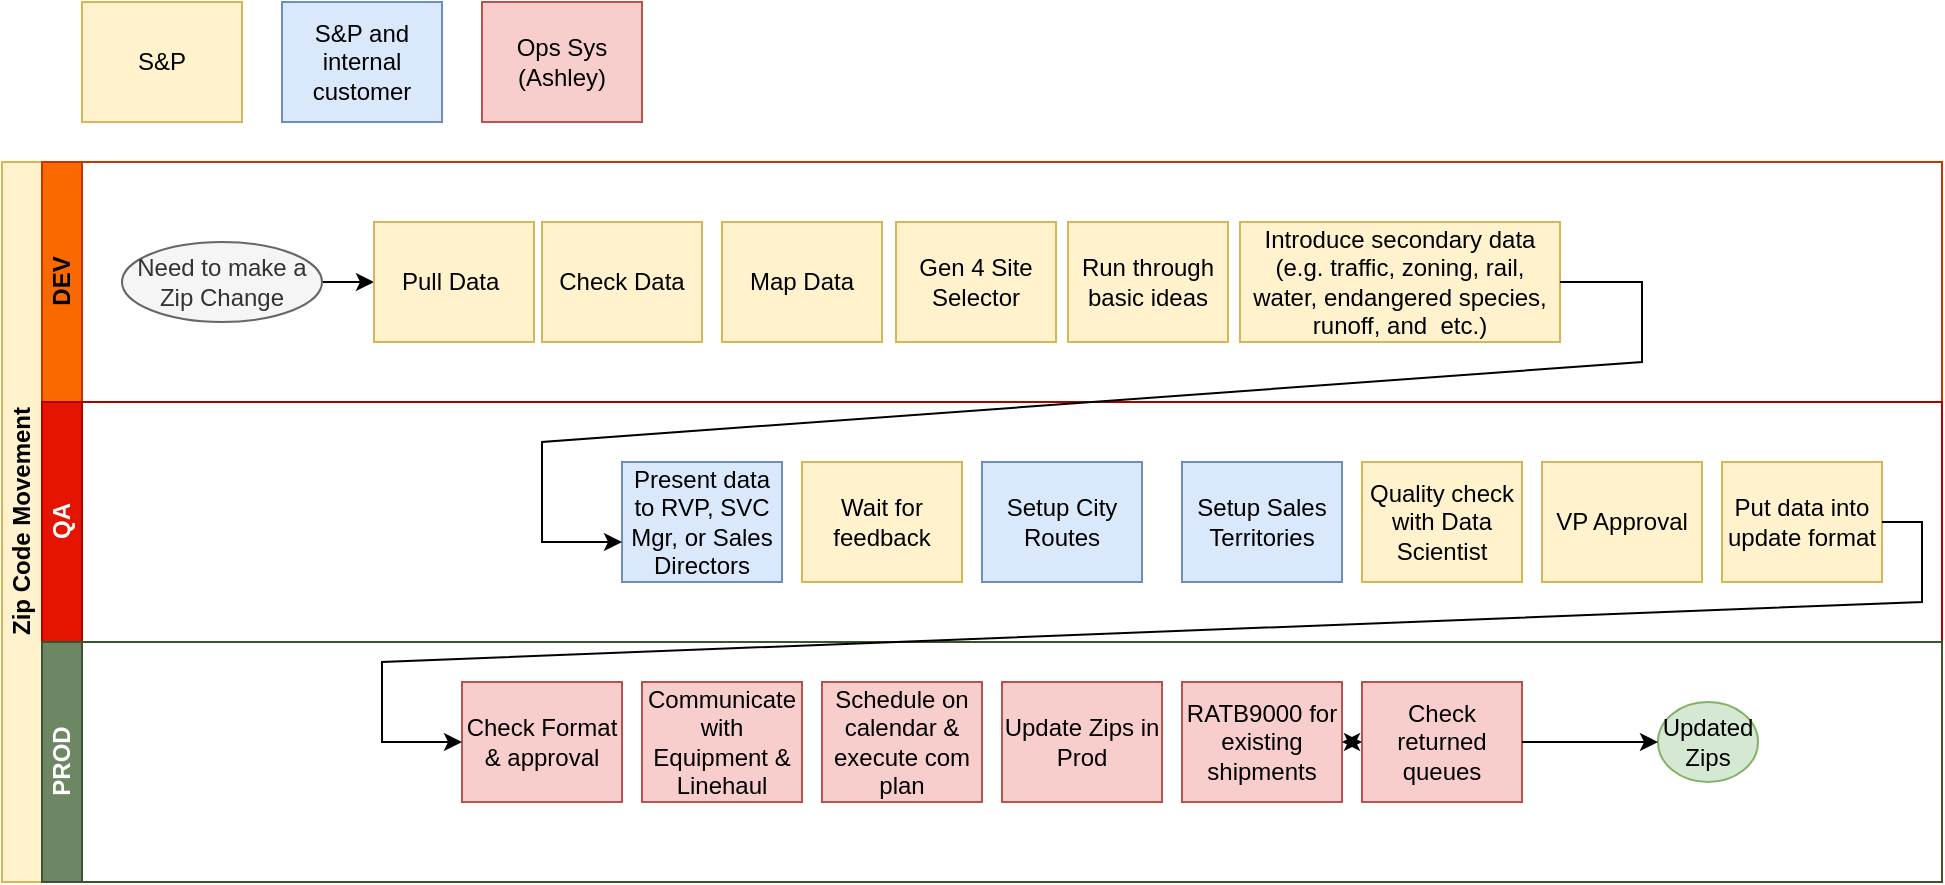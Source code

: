 <mxfile version="20.0.4" type="github">
  <diagram id="prtHgNgQTEPvFCAcTncT" name="Page-1">
    <mxGraphModel dx="1402" dy="741" grid="1" gridSize="10" guides="1" tooltips="1" connect="1" arrows="1" fold="1" page="1" pageScale="1" pageWidth="1169" pageHeight="827" math="0" shadow="0">
      <root>
        <mxCell id="0" />
        <mxCell id="1" parent="0" />
        <mxCell id="dNxyNK7c78bLwvsdeMH5-19" value="Zip Code Movement" style="swimlane;html=1;childLayout=stackLayout;resizeParent=1;resizeParentMax=0;horizontal=0;startSize=20;horizontalStack=0;fillColor=#fff2cc;strokeColor=#d6b656;" parent="1" vertex="1">
          <mxGeometry x="120" y="120" width="970" height="360" as="geometry" />
        </mxCell>
        <mxCell id="dNxyNK7c78bLwvsdeMH5-20" value="DEV" style="swimlane;html=1;startSize=20;horizontal=0;fillColor=#fa6800;fontColor=#000000;strokeColor=#C73500;" parent="dNxyNK7c78bLwvsdeMH5-19" vertex="1">
          <mxGeometry x="20" width="950" height="120" as="geometry" />
        </mxCell>
        <mxCell id="dNxyNK7c78bLwvsdeMH5-25" value="" style="edgeStyle=orthogonalEdgeStyle;rounded=0;orthogonalLoop=1;jettySize=auto;html=1;" parent="dNxyNK7c78bLwvsdeMH5-20" source="dNxyNK7c78bLwvsdeMH5-23" target="dNxyNK7c78bLwvsdeMH5-24" edge="1">
          <mxGeometry relative="1" as="geometry" />
        </mxCell>
        <mxCell id="dNxyNK7c78bLwvsdeMH5-23" value="Need to make a Zip Change" style="ellipse;whiteSpace=wrap;html=1;fillColor=#f5f5f5;fontColor=#333333;strokeColor=#666666;" parent="dNxyNK7c78bLwvsdeMH5-20" vertex="1">
          <mxGeometry x="40" y="40" width="100" height="40" as="geometry" />
        </mxCell>
        <mxCell id="dNxyNK7c78bLwvsdeMH5-24" value="Pull Data&amp;nbsp;" style="rounded=0;whiteSpace=wrap;html=1;fontFamily=Helvetica;fontSize=12;align=center;fillColor=#fff2cc;strokeColor=#d6b656;" parent="dNxyNK7c78bLwvsdeMH5-20" vertex="1">
          <mxGeometry x="166" y="30" width="80" height="60" as="geometry" />
        </mxCell>
        <mxCell id="dNxyNK7c78bLwvsdeMH5-30" value="Check Data" style="rounded=0;whiteSpace=wrap;html=1;fontFamily=Helvetica;fontSize=12;fontColor=#000000;align=center;fillColor=#fff2cc;strokeColor=#d6b656;" parent="dNxyNK7c78bLwvsdeMH5-20" vertex="1">
          <mxGeometry x="250" y="30" width="80" height="60" as="geometry" />
        </mxCell>
        <mxCell id="1hFcX5w355jq22U9mQL_-2" value="Map Data" style="rounded=0;whiteSpace=wrap;html=1;fontFamily=Helvetica;fontSize=12;fontColor=#000000;align=center;fillColor=#fff2cc;strokeColor=#d6b656;" vertex="1" parent="dNxyNK7c78bLwvsdeMH5-20">
          <mxGeometry x="340" y="30" width="80" height="60" as="geometry" />
        </mxCell>
        <mxCell id="1hFcX5w355jq22U9mQL_-3" value="Run through basic ideas" style="rounded=0;whiteSpace=wrap;html=1;fontFamily=Helvetica;fontSize=12;fontColor=#000000;align=center;fillColor=#fff2cc;strokeColor=#d6b656;" vertex="1" parent="dNxyNK7c78bLwvsdeMH5-20">
          <mxGeometry x="513" y="30" width="80" height="60" as="geometry" />
        </mxCell>
        <mxCell id="1hFcX5w355jq22U9mQL_-4" value="Gen 4 Site Selector" style="rounded=0;whiteSpace=wrap;html=1;fontFamily=Helvetica;fontSize=12;fontColor=#000000;align=center;fillColor=#fff2cc;strokeColor=#d6b656;" vertex="1" parent="dNxyNK7c78bLwvsdeMH5-20">
          <mxGeometry x="427" y="30" width="80" height="60" as="geometry" />
        </mxCell>
        <mxCell id="1hFcX5w355jq22U9mQL_-5" value="Introduce secondary data (e.g. traffic, zoning, rail, water, endangered species, runoff, and&amp;nbsp; etc.)" style="rounded=0;whiteSpace=wrap;html=1;fontFamily=Helvetica;fontSize=12;fontColor=#000000;align=center;fillColor=#fff2cc;strokeColor=#d6b656;" vertex="1" parent="dNxyNK7c78bLwvsdeMH5-20">
          <mxGeometry x="599" y="30" width="160" height="60" as="geometry" />
        </mxCell>
        <mxCell id="dNxyNK7c78bLwvsdeMH5-21" value="QA" style="swimlane;html=1;startSize=20;horizontal=0;fillColor=#e51400;fontColor=#ffffff;strokeColor=#B20000;" parent="dNxyNK7c78bLwvsdeMH5-19" vertex="1">
          <mxGeometry x="20" y="120" width="950" height="120" as="geometry" />
        </mxCell>
        <mxCell id="dNxyNK7c78bLwvsdeMH5-26" value="Present data to RVP, SVC Mgr, or Sales Directors" style="rounded=0;whiteSpace=wrap;html=1;fontFamily=Helvetica;fontSize=12;align=center;fillColor=#dae8fc;strokeColor=#6c8ebf;" parent="dNxyNK7c78bLwvsdeMH5-21" vertex="1">
          <mxGeometry x="290" y="30" width="80" height="60" as="geometry" />
        </mxCell>
        <mxCell id="1hFcX5w355jq22U9mQL_-6" value="Wait for feedback" style="rounded=0;whiteSpace=wrap;html=1;fontFamily=Helvetica;fontSize=12;fontColor=#000000;align=center;fillColor=#fff2cc;strokeColor=#d6b656;" vertex="1" parent="dNxyNK7c78bLwvsdeMH5-21">
          <mxGeometry x="380" y="30" width="80" height="60" as="geometry" />
        </mxCell>
        <mxCell id="1hFcX5w355jq22U9mQL_-7" value="Setup City Routes" style="rounded=0;whiteSpace=wrap;html=1;fontFamily=Helvetica;fontSize=12;align=center;fillColor=#dae8fc;strokeColor=#6c8ebf;" vertex="1" parent="dNxyNK7c78bLwvsdeMH5-21">
          <mxGeometry x="470" y="30" width="80" height="60" as="geometry" />
        </mxCell>
        <mxCell id="1hFcX5w355jq22U9mQL_-8" value="Setup Sales Territories" style="rounded=0;whiteSpace=wrap;html=1;fontFamily=Helvetica;fontSize=12;align=center;fillColor=#dae8fc;strokeColor=#6c8ebf;" vertex="1" parent="dNxyNK7c78bLwvsdeMH5-21">
          <mxGeometry x="570" y="30" width="80" height="60" as="geometry" />
        </mxCell>
        <mxCell id="1hFcX5w355jq22U9mQL_-9" value="Quality check with Data Scientist" style="rounded=0;whiteSpace=wrap;html=1;fontFamily=Helvetica;fontSize=12;align=center;fillColor=#fff2cc;strokeColor=#d6b656;" vertex="1" parent="dNxyNK7c78bLwvsdeMH5-21">
          <mxGeometry x="660" y="30" width="80" height="60" as="geometry" />
        </mxCell>
        <mxCell id="1hFcX5w355jq22U9mQL_-10" value="VP Approval" style="rounded=0;whiteSpace=wrap;html=1;fontFamily=Helvetica;fontSize=12;align=center;fillColor=#fff2cc;strokeColor=#d6b656;" vertex="1" parent="dNxyNK7c78bLwvsdeMH5-21">
          <mxGeometry x="750" y="30" width="80" height="60" as="geometry" />
        </mxCell>
        <mxCell id="1hFcX5w355jq22U9mQL_-11" value="Put data into update format" style="rounded=0;whiteSpace=wrap;html=1;fontFamily=Helvetica;fontSize=12;align=center;fillColor=#fff2cc;strokeColor=#d6b656;" vertex="1" parent="dNxyNK7c78bLwvsdeMH5-21">
          <mxGeometry x="840" y="30" width="80" height="60" as="geometry" />
        </mxCell>
        <mxCell id="dNxyNK7c78bLwvsdeMH5-22" value="PROD" style="swimlane;html=1;startSize=20;horizontal=0;fillColor=#6d8764;fontColor=#ffffff;strokeColor=#3A5431;" parent="dNxyNK7c78bLwvsdeMH5-19" vertex="1">
          <mxGeometry x="20" y="240" width="950" height="120" as="geometry" />
        </mxCell>
        <mxCell id="dNxyNK7c78bLwvsdeMH5-34" value="Check Format &amp;amp; approval" style="rounded=0;whiteSpace=wrap;html=1;fontFamily=Helvetica;fontSize=12;align=center;fillColor=#f8cecc;strokeColor=#b85450;" parent="dNxyNK7c78bLwvsdeMH5-22" vertex="1">
          <mxGeometry x="210" y="20" width="80" height="60" as="geometry" />
        </mxCell>
        <mxCell id="dNxyNK7c78bLwvsdeMH5-32" value="Updated Zips" style="ellipse;whiteSpace=wrap;html=1;fillColor=#d5e8d4;strokeColor=#82b366;" parent="dNxyNK7c78bLwvsdeMH5-22" vertex="1">
          <mxGeometry x="808" y="30" width="50" height="40" as="geometry" />
        </mxCell>
        <mxCell id="1hFcX5w355jq22U9mQL_-12" value="Communicate with Equipment &amp;amp; Linehaul" style="rounded=0;whiteSpace=wrap;html=1;fontFamily=Helvetica;fontSize=12;align=center;fillColor=#f8cecc;strokeColor=#b85450;" vertex="1" parent="dNxyNK7c78bLwvsdeMH5-22">
          <mxGeometry x="300" y="20" width="80" height="60" as="geometry" />
        </mxCell>
        <mxCell id="1hFcX5w355jq22U9mQL_-13" value="Schedule on calendar &amp;amp; execute com plan" style="rounded=0;whiteSpace=wrap;html=1;fontFamily=Helvetica;fontSize=12;align=center;fillColor=#f8cecc;strokeColor=#b85450;" vertex="1" parent="dNxyNK7c78bLwvsdeMH5-22">
          <mxGeometry x="390" y="20" width="80" height="60" as="geometry" />
        </mxCell>
        <mxCell id="1hFcX5w355jq22U9mQL_-14" value="Update Zips in Prod" style="rounded=0;whiteSpace=wrap;html=1;fontFamily=Helvetica;fontSize=12;align=center;fillColor=#f8cecc;strokeColor=#b85450;" vertex="1" parent="dNxyNK7c78bLwvsdeMH5-22">
          <mxGeometry x="480" y="20" width="80" height="60" as="geometry" />
        </mxCell>
        <mxCell id="1hFcX5w355jq22U9mQL_-15" value="RATB9000 for existing shipments" style="rounded=0;whiteSpace=wrap;html=1;fontFamily=Helvetica;fontSize=12;align=center;fillColor=#f8cecc;strokeColor=#b85450;" vertex="1" parent="dNxyNK7c78bLwvsdeMH5-22">
          <mxGeometry x="570" y="20" width="80" height="60" as="geometry" />
        </mxCell>
        <mxCell id="1hFcX5w355jq22U9mQL_-16" value="Check returned queues" style="rounded=0;whiteSpace=wrap;html=1;fontFamily=Helvetica;fontSize=12;align=center;fillColor=#f8cecc;strokeColor=#b85450;" vertex="1" parent="dNxyNK7c78bLwvsdeMH5-22">
          <mxGeometry x="660" y="20" width="80" height="60" as="geometry" />
        </mxCell>
        <mxCell id="1hFcX5w355jq22U9mQL_-52" value="" style="endArrow=classic;startArrow=classic;html=1;rounded=0;exitX=1;exitY=0.5;exitDx=0;exitDy=0;entryX=0;entryY=0.5;entryDx=0;entryDy=0;" edge="1" parent="dNxyNK7c78bLwvsdeMH5-22" source="1hFcX5w355jq22U9mQL_-15" target="1hFcX5w355jq22U9mQL_-16">
          <mxGeometry width="50" height="50" relative="1" as="geometry">
            <mxPoint x="240" y="20" as="sourcePoint" />
            <mxPoint x="290" y="-30" as="targetPoint" />
          </mxGeometry>
        </mxCell>
        <mxCell id="1hFcX5w355jq22U9mQL_-53" value="" style="endArrow=classic;html=1;rounded=0;exitX=1;exitY=0.5;exitDx=0;exitDy=0;entryX=0;entryY=0.5;entryDx=0;entryDy=0;" edge="1" parent="dNxyNK7c78bLwvsdeMH5-22" source="1hFcX5w355jq22U9mQL_-16" target="dNxyNK7c78bLwvsdeMH5-32">
          <mxGeometry width="50" height="50" relative="1" as="geometry">
            <mxPoint x="240" y="20" as="sourcePoint" />
            <mxPoint x="290" y="-30" as="targetPoint" />
          </mxGeometry>
        </mxCell>
        <mxCell id="1hFcX5w355jq22U9mQL_-20" value="" style="endArrow=classic;html=1;rounded=0;exitX=1;exitY=0.5;exitDx=0;exitDy=0;entryX=0;entryY=0.5;entryDx=0;entryDy=0;" edge="1" parent="dNxyNK7c78bLwvsdeMH5-19" source="1hFcX5w355jq22U9mQL_-11" target="dNxyNK7c78bLwvsdeMH5-34">
          <mxGeometry width="50" height="50" relative="1" as="geometry">
            <mxPoint x="260" y="240" as="sourcePoint" />
            <mxPoint x="310" y="190" as="targetPoint" />
            <Array as="points">
              <mxPoint x="960" y="180" />
              <mxPoint x="960" y="220" />
              <mxPoint x="190" y="250" />
              <mxPoint x="190" y="290" />
            </Array>
          </mxGeometry>
        </mxCell>
        <mxCell id="1hFcX5w355jq22U9mQL_-18" value="" style="endArrow=classic;html=1;rounded=0;exitX=1;exitY=0.5;exitDx=0;exitDy=0;" edge="1" parent="1" source="1hFcX5w355jq22U9mQL_-5">
          <mxGeometry width="50" height="50" relative="1" as="geometry">
            <mxPoint x="380" y="360" as="sourcePoint" />
            <mxPoint x="430" y="310" as="targetPoint" />
            <Array as="points">
              <mxPoint x="940" y="180" />
              <mxPoint x="940" y="220" />
              <mxPoint x="390" y="260" />
              <mxPoint x="390" y="310" />
            </Array>
          </mxGeometry>
        </mxCell>
        <mxCell id="1hFcX5w355jq22U9mQL_-22" value="S&amp;amp;P" style="rounded=0;whiteSpace=wrap;html=1;fontFamily=Helvetica;fontSize=12;align=center;fillColor=#fff2cc;strokeColor=#d6b656;" vertex="1" parent="1">
          <mxGeometry x="160" y="40" width="80" height="60" as="geometry" />
        </mxCell>
        <mxCell id="1hFcX5w355jq22U9mQL_-24" value="S&amp;amp;P and internal customer" style="rounded=0;whiteSpace=wrap;html=1;fontFamily=Helvetica;fontSize=12;align=center;fillColor=#dae8fc;strokeColor=#6c8ebf;" vertex="1" parent="1">
          <mxGeometry x="260" y="40" width="80" height="60" as="geometry" />
        </mxCell>
        <mxCell id="1hFcX5w355jq22U9mQL_-25" value="Ops Sys (Ashley)" style="rounded=0;whiteSpace=wrap;html=1;fontFamily=Helvetica;fontSize=12;align=center;fillColor=#f8cecc;strokeColor=#b85450;" vertex="1" parent="1">
          <mxGeometry x="360" y="40" width="80" height="60" as="geometry" />
        </mxCell>
      </root>
    </mxGraphModel>
  </diagram>
</mxfile>
